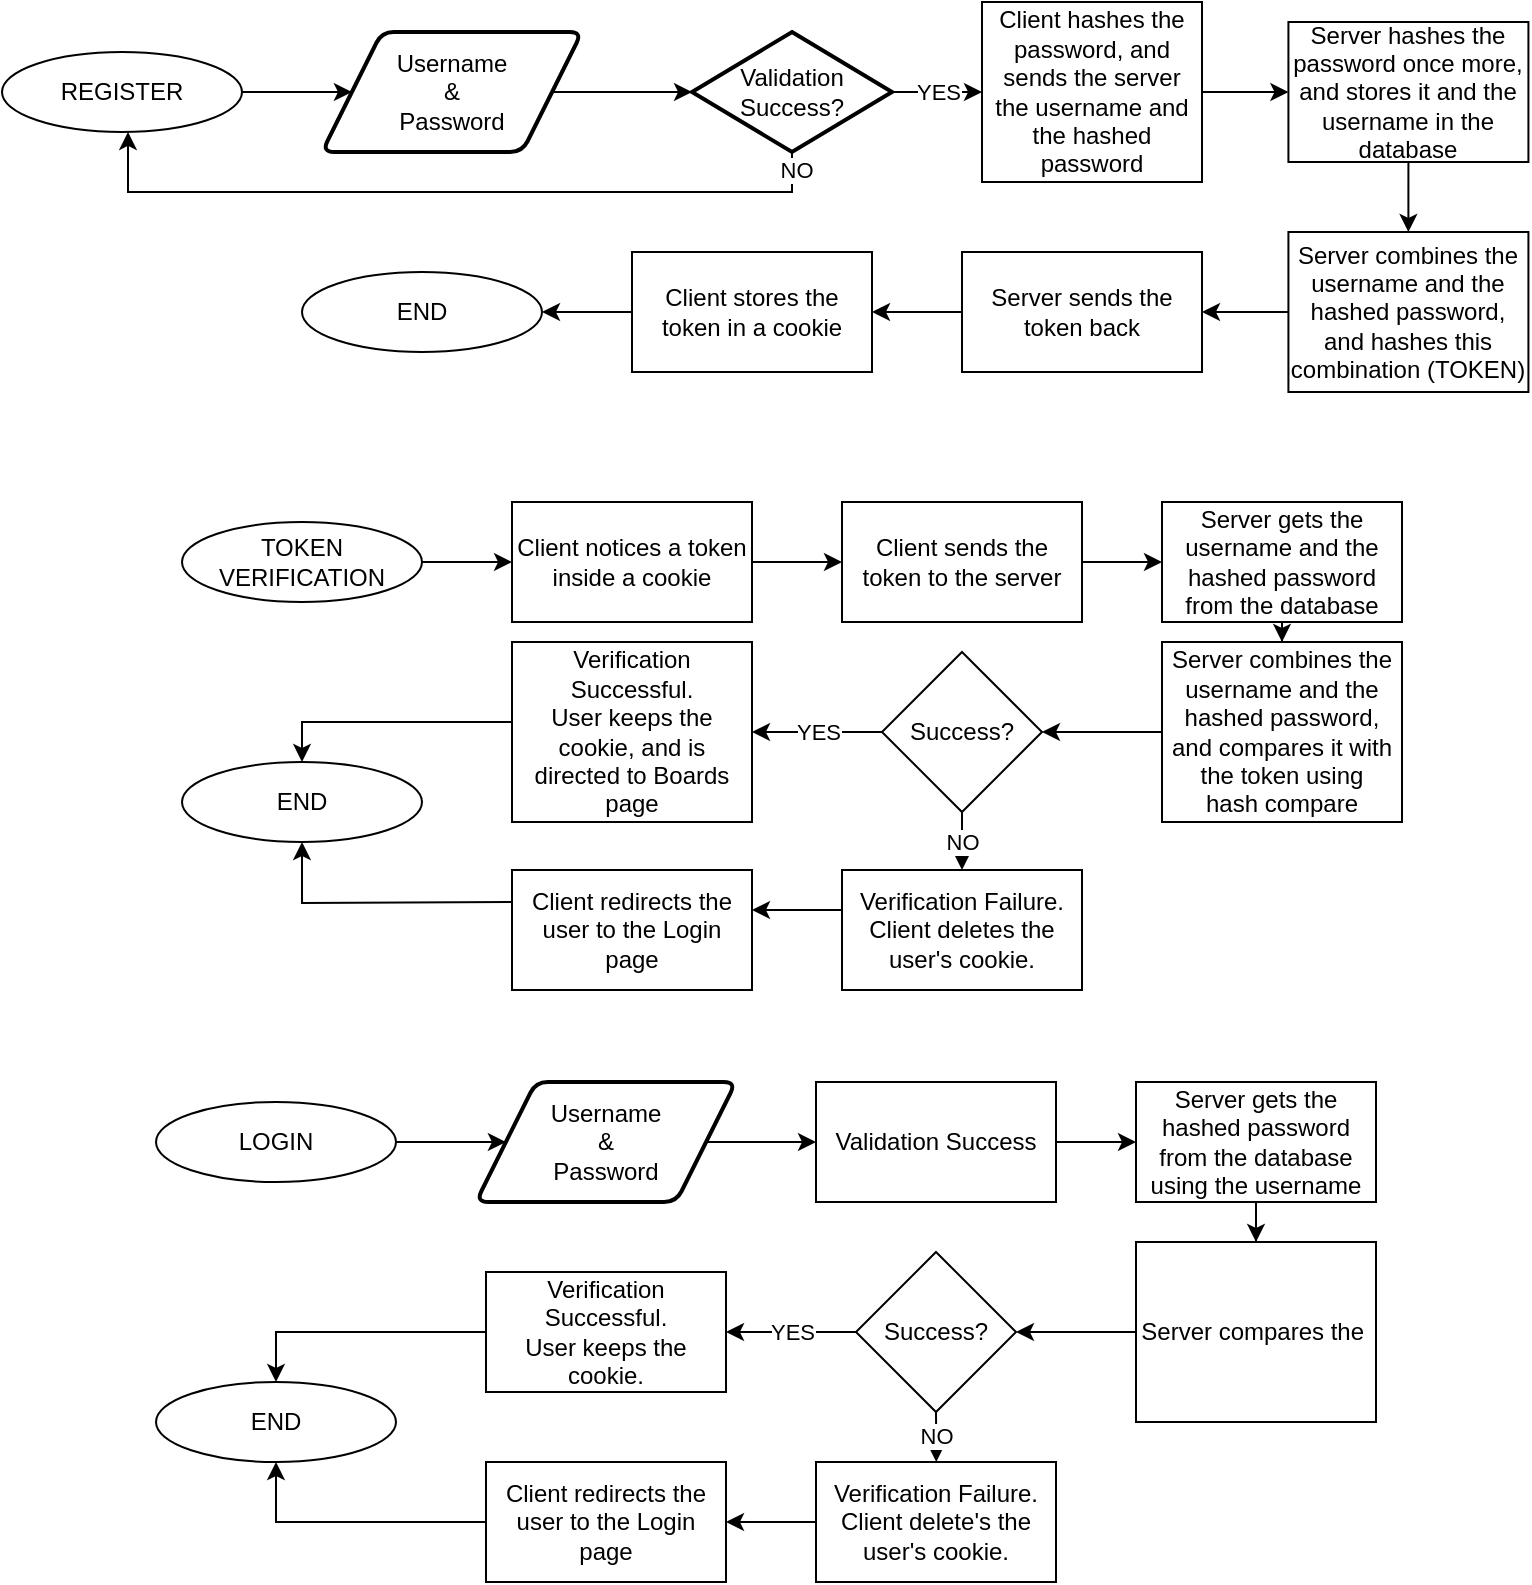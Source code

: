 <mxfile version="14.5.1" type="device"><diagram id="KpNT9vKjPk-aW6vP534S" name="Page-1"><mxGraphModel dx="1374" dy="836" grid="1" gridSize="10" guides="1" tooltips="1" connect="1" arrows="1" fold="1" page="1" pageScale="1" pageWidth="1169" pageHeight="827" math="0" shadow="0"><root><mxCell id="0"/><mxCell id="1" parent="0"/><mxCell id="bFfFapCgCoj8THiZvWb8-7" style="edgeStyle=orthogonalEdgeStyle;rounded=0;orthogonalLoop=1;jettySize=auto;html=1;exitX=1;exitY=0.5;exitDx=0;exitDy=0;entryX=0;entryY=0.5;entryDx=0;entryDy=0;" edge="1" parent="1" source="bFfFapCgCoj8THiZvWb8-2" target="bFfFapCgCoj8THiZvWb8-5"><mxGeometry relative="1" as="geometry"/></mxCell><mxCell id="bFfFapCgCoj8THiZvWb8-2" value="REGISTER" style="ellipse;whiteSpace=wrap;html=1;" vertex="1" parent="1"><mxGeometry x="203" y="35" width="120" height="40" as="geometry"/></mxCell><mxCell id="bFfFapCgCoj8THiZvWb8-68" style="edgeStyle=orthogonalEdgeStyle;rounded=0;orthogonalLoop=1;jettySize=auto;html=1;exitX=1;exitY=0.5;exitDx=0;exitDy=0;entryX=0;entryY=0.5;entryDx=0;entryDy=0;entryPerimeter=0;" edge="1" parent="1" source="bFfFapCgCoj8THiZvWb8-5" target="bFfFapCgCoj8THiZvWb8-67"><mxGeometry relative="1" as="geometry"/></mxCell><mxCell id="bFfFapCgCoj8THiZvWb8-5" value="Username&lt;br&gt;&amp;amp;&lt;br&gt;Password" style="shape=parallelogram;html=1;strokeWidth=2;perimeter=parallelogramPerimeter;whiteSpace=wrap;rounded=1;arcSize=12;size=0.23;" vertex="1" parent="1"><mxGeometry x="363" y="25" width="130" height="60" as="geometry"/></mxCell><mxCell id="bFfFapCgCoj8THiZvWb8-13" style="edgeStyle=orthogonalEdgeStyle;rounded=0;orthogonalLoop=1;jettySize=auto;html=1;exitX=0.5;exitY=1;exitDx=0;exitDy=0;" edge="1" parent="1" source="bFfFapCgCoj8THiZvWb8-11" target="bFfFapCgCoj8THiZvWb8-14"><mxGeometry relative="1" as="geometry"><mxPoint x="906.41" y="115" as="targetPoint"/></mxGeometry></mxCell><mxCell id="bFfFapCgCoj8THiZvWb8-11" value="Server hashes the password once more, and stores it and the username in the database" style="rounded=0;whiteSpace=wrap;html=1;" vertex="1" parent="1"><mxGeometry x="846.21" y="20" width="120" height="70" as="geometry"/></mxCell><mxCell id="bFfFapCgCoj8THiZvWb8-15" style="edgeStyle=orthogonalEdgeStyle;rounded=0;orthogonalLoop=1;jettySize=auto;html=1;exitX=0;exitY=0.5;exitDx=0;exitDy=0;entryX=1;entryY=0.5;entryDx=0;entryDy=0;" edge="1" parent="1" source="bFfFapCgCoj8THiZvWb8-14" target="bFfFapCgCoj8THiZvWb8-16"><mxGeometry relative="1" as="geometry"><mxPoint x="673" y="165.2" as="targetPoint"/></mxGeometry></mxCell><mxCell id="bFfFapCgCoj8THiZvWb8-14" value="Server combines the username and the hashed password, and hashes this combination (TOKEN)" style="rounded=0;whiteSpace=wrap;html=1;" vertex="1" parent="1"><mxGeometry x="846.21" y="125" width="120" height="80" as="geometry"/></mxCell><mxCell id="bFfFapCgCoj8THiZvWb8-18" style="edgeStyle=orthogonalEdgeStyle;rounded=0;orthogonalLoop=1;jettySize=auto;html=1;exitX=0;exitY=0.5;exitDx=0;exitDy=0;entryX=1;entryY=0.5;entryDx=0;entryDy=0;" edge="1" parent="1" source="bFfFapCgCoj8THiZvWb8-16" target="bFfFapCgCoj8THiZvWb8-17"><mxGeometry relative="1" as="geometry"/></mxCell><mxCell id="bFfFapCgCoj8THiZvWb8-16" value="Server sends the token back" style="rounded=0;whiteSpace=wrap;html=1;" vertex="1" parent="1"><mxGeometry x="683" y="135" width="120" height="60" as="geometry"/></mxCell><mxCell id="bFfFapCgCoj8THiZvWb8-20" style="edgeStyle=orthogonalEdgeStyle;rounded=0;orthogonalLoop=1;jettySize=auto;html=1;" edge="1" parent="1" source="bFfFapCgCoj8THiZvWb8-17" target="bFfFapCgCoj8THiZvWb8-19"><mxGeometry relative="1" as="geometry"/></mxCell><mxCell id="bFfFapCgCoj8THiZvWb8-17" value="Client stores the token in a cookie" style="rounded=0;whiteSpace=wrap;html=1;" vertex="1" parent="1"><mxGeometry x="518" y="135" width="120" height="60" as="geometry"/></mxCell><mxCell id="bFfFapCgCoj8THiZvWb8-19" value="END" style="ellipse;whiteSpace=wrap;html=1;" vertex="1" parent="1"><mxGeometry x="353" y="145" width="120" height="40" as="geometry"/></mxCell><mxCell id="bFfFapCgCoj8THiZvWb8-36" style="edgeStyle=orthogonalEdgeStyle;rounded=0;orthogonalLoop=1;jettySize=auto;html=1;entryX=0;entryY=0.5;entryDx=0;entryDy=0;" edge="1" parent="1" source="bFfFapCgCoj8THiZvWb8-22" target="bFfFapCgCoj8THiZvWb8-26"><mxGeometry relative="1" as="geometry"/></mxCell><mxCell id="bFfFapCgCoj8THiZvWb8-22" value="TOKEN VERIFICATION" style="ellipse;whiteSpace=wrap;html=1;" vertex="1" parent="1"><mxGeometry x="293" y="270" width="120" height="40" as="geometry"/></mxCell><mxCell id="bFfFapCgCoj8THiZvWb8-25" style="edgeStyle=orthogonalEdgeStyle;rounded=0;orthogonalLoop=1;jettySize=auto;html=1;exitX=1;exitY=0.5;exitDx=0;exitDy=0;entryX=0;entryY=0.5;entryDx=0;entryDy=0;" edge="1" parent="1" source="bFfFapCgCoj8THiZvWb8-63" target="bFfFapCgCoj8THiZvWb8-28"><mxGeometry relative="1" as="geometry"/></mxCell><mxCell id="bFfFapCgCoj8THiZvWb8-26" value="Client notices a token inside a cookie" style="rounded=0;whiteSpace=wrap;html=1;" vertex="1" parent="1"><mxGeometry x="458" y="260" width="120" height="60" as="geometry"/></mxCell><mxCell id="bFfFapCgCoj8THiZvWb8-27" style="edgeStyle=orthogonalEdgeStyle;rounded=0;orthogonalLoop=1;jettySize=auto;html=1;exitX=0.5;exitY=1;exitDx=0;exitDy=0;" edge="1" parent="1" source="bFfFapCgCoj8THiZvWb8-28" target="bFfFapCgCoj8THiZvWb8-30"><mxGeometry relative="1" as="geometry"><mxPoint x="843.2" y="350" as="targetPoint"/></mxGeometry></mxCell><mxCell id="bFfFapCgCoj8THiZvWb8-28" value="Server gets the username and the hashed password from the database" style="rounded=0;whiteSpace=wrap;html=1;" vertex="1" parent="1"><mxGeometry x="783" y="260" width="120" height="60" as="geometry"/></mxCell><mxCell id="bFfFapCgCoj8THiZvWb8-39" style="edgeStyle=orthogonalEdgeStyle;rounded=0;orthogonalLoop=1;jettySize=auto;html=1;exitX=0;exitY=0.5;exitDx=0;exitDy=0;entryX=1;entryY=0.5;entryDx=0;entryDy=0;" edge="1" parent="1" source="bFfFapCgCoj8THiZvWb8-30" target="bFfFapCgCoj8THiZvWb8-37"><mxGeometry relative="1" as="geometry"/></mxCell><mxCell id="bFfFapCgCoj8THiZvWb8-30" value="Server combines the username and the hashed password, and compares it with the token using &lt;br&gt;hash compare" style="rounded=0;whiteSpace=wrap;html=1;" vertex="1" parent="1"><mxGeometry x="783" y="330" width="120" height="90" as="geometry"/></mxCell><mxCell id="bFfFapCgCoj8THiZvWb8-33" style="edgeStyle=orthogonalEdgeStyle;rounded=0;orthogonalLoop=1;jettySize=auto;html=1;" edge="1" parent="1" source="bFfFapCgCoj8THiZvWb8-34" target="bFfFapCgCoj8THiZvWb8-35"><mxGeometry relative="1" as="geometry"><mxPoint x="353" y="410" as="targetPoint"/><Array as="points"><mxPoint x="353" y="370"/></Array></mxGeometry></mxCell><mxCell id="bFfFapCgCoj8THiZvWb8-34" value="Verification Successful.&lt;br&gt;User keeps the cookie, and is directed to Boards page" style="rounded=0;whiteSpace=wrap;html=1;" vertex="1" parent="1"><mxGeometry x="458" y="330" width="120" height="90" as="geometry"/></mxCell><mxCell id="bFfFapCgCoj8THiZvWb8-35" value="END" style="ellipse;whiteSpace=wrap;html=1;" vertex="1" parent="1"><mxGeometry x="293" y="390" width="120" height="40" as="geometry"/></mxCell><mxCell id="bFfFapCgCoj8THiZvWb8-38" value="YES" style="edgeStyle=orthogonalEdgeStyle;rounded=0;orthogonalLoop=1;jettySize=auto;html=1;exitX=0;exitY=0.5;exitDx=0;exitDy=0;entryX=1;entryY=0.5;entryDx=0;entryDy=0;" edge="1" parent="1" source="bFfFapCgCoj8THiZvWb8-37" target="bFfFapCgCoj8THiZvWb8-34"><mxGeometry relative="1" as="geometry"/></mxCell><mxCell id="bFfFapCgCoj8THiZvWb8-40" value="NO" style="edgeStyle=orthogonalEdgeStyle;rounded=0;orthogonalLoop=1;jettySize=auto;html=1;exitX=0.5;exitY=1;exitDx=0;exitDy=0;" edge="1" parent="1" source="bFfFapCgCoj8THiZvWb8-37" target="bFfFapCgCoj8THiZvWb8-41"><mxGeometry relative="1" as="geometry"><mxPoint x="683.143" y="470" as="targetPoint"/></mxGeometry></mxCell><mxCell id="bFfFapCgCoj8THiZvWb8-37" value="Success?" style="rhombus;whiteSpace=wrap;html=1;" vertex="1" parent="1"><mxGeometry x="643" y="335" width="80" height="80" as="geometry"/></mxCell><mxCell id="bFfFapCgCoj8THiZvWb8-44" style="edgeStyle=orthogonalEdgeStyle;rounded=0;orthogonalLoop=1;jettySize=auto;html=1;exitX=0;exitY=0.5;exitDx=0;exitDy=0;entryX=1;entryY=0.5;entryDx=0;entryDy=0;" edge="1" parent="1"><mxGeometry relative="1" as="geometry"><mxPoint x="623" y="464" as="sourcePoint"/><mxPoint x="578" y="464" as="targetPoint"/></mxGeometry></mxCell><mxCell id="bFfFapCgCoj8THiZvWb8-41" value="Verification Failure.&lt;br&gt;Client deletes the user's cookie." style="rounded=0;whiteSpace=wrap;html=1;" vertex="1" parent="1"><mxGeometry x="623" y="444" width="120" height="60" as="geometry"/></mxCell><mxCell id="bFfFapCgCoj8THiZvWb8-43" style="edgeStyle=orthogonalEdgeStyle;rounded=0;orthogonalLoop=1;jettySize=auto;html=1;exitX=0;exitY=0.5;exitDx=0;exitDy=0;" edge="1" parent="1" target="bFfFapCgCoj8THiZvWb8-35"><mxGeometry relative="1" as="geometry"><mxPoint x="458" y="460" as="sourcePoint"/><mxPoint x="353" y="430.0" as="targetPoint"/></mxGeometry></mxCell><mxCell id="bFfFapCgCoj8THiZvWb8-42" value="Client redirects the user to the Login page" style="rounded=0;whiteSpace=wrap;html=1;" vertex="1" parent="1"><mxGeometry x="458" y="444" width="120" height="60" as="geometry"/></mxCell><mxCell id="bFfFapCgCoj8THiZvWb8-45" style="edgeStyle=orthogonalEdgeStyle;rounded=0;orthogonalLoop=1;jettySize=auto;html=1;entryX=0;entryY=0.5;entryDx=0;entryDy=0;" edge="1" parent="1" source="bFfFapCgCoj8THiZvWb8-65" target="bFfFapCgCoj8THiZvWb8-48"><mxGeometry relative="1" as="geometry"/></mxCell><mxCell id="bFfFapCgCoj8THiZvWb8-46" value="LOGIN" style="ellipse;whiteSpace=wrap;html=1;" vertex="1" parent="1"><mxGeometry x="280" y="560" width="120" height="40" as="geometry"/></mxCell><mxCell id="bFfFapCgCoj8THiZvWb8-47" style="edgeStyle=orthogonalEdgeStyle;rounded=0;orthogonalLoop=1;jettySize=auto;html=1;exitX=1;exitY=0.5;exitDx=0;exitDy=0;entryX=0;entryY=0.5;entryDx=0;entryDy=0;" edge="1" parent="1" source="bFfFapCgCoj8THiZvWb8-48" target="bFfFapCgCoj8THiZvWb8-50"><mxGeometry relative="1" as="geometry"/></mxCell><mxCell id="bFfFapCgCoj8THiZvWb8-48" value="Validation Success" style="rounded=0;whiteSpace=wrap;html=1;" vertex="1" parent="1"><mxGeometry x="610" y="550" width="120" height="60" as="geometry"/></mxCell><mxCell id="bFfFapCgCoj8THiZvWb8-49" style="edgeStyle=orthogonalEdgeStyle;rounded=0;orthogonalLoop=1;jettySize=auto;html=1;exitX=0.5;exitY=1;exitDx=0;exitDy=0;" edge="1" parent="1" source="bFfFapCgCoj8THiZvWb8-50" target="bFfFapCgCoj8THiZvWb8-52"><mxGeometry relative="1" as="geometry"><mxPoint x="830.2" y="640" as="targetPoint"/></mxGeometry></mxCell><mxCell id="bFfFapCgCoj8THiZvWb8-50" value="Server gets the hashed password from the database using the username" style="rounded=0;whiteSpace=wrap;html=1;" vertex="1" parent="1"><mxGeometry x="770" y="550" width="120" height="60" as="geometry"/></mxCell><mxCell id="bFfFapCgCoj8THiZvWb8-51" style="edgeStyle=orthogonalEdgeStyle;rounded=0;orthogonalLoop=1;jettySize=auto;html=1;exitX=0;exitY=0.5;exitDx=0;exitDy=0;entryX=1;entryY=0.5;entryDx=0;entryDy=0;" edge="1" parent="1" source="bFfFapCgCoj8THiZvWb8-52" target="bFfFapCgCoj8THiZvWb8-58"><mxGeometry relative="1" as="geometry"/></mxCell><mxCell id="bFfFapCgCoj8THiZvWb8-52" value="Server compares the&amp;nbsp;" style="rounded=0;whiteSpace=wrap;html=1;" vertex="1" parent="1"><mxGeometry x="770" y="630" width="120" height="90" as="geometry"/></mxCell><mxCell id="bFfFapCgCoj8THiZvWb8-53" style="edgeStyle=orthogonalEdgeStyle;rounded=0;orthogonalLoop=1;jettySize=auto;html=1;" edge="1" parent="1" source="bFfFapCgCoj8THiZvWb8-54" target="bFfFapCgCoj8THiZvWb8-55"><mxGeometry relative="1" as="geometry"><Array as="points"><mxPoint x="340" y="675"/></Array></mxGeometry></mxCell><mxCell id="bFfFapCgCoj8THiZvWb8-54" value="Verification Successful.&lt;br&gt;User keeps the cookie." style="rounded=0;whiteSpace=wrap;html=1;" vertex="1" parent="1"><mxGeometry x="445" y="645" width="120" height="60" as="geometry"/></mxCell><mxCell id="bFfFapCgCoj8THiZvWb8-55" value="END" style="ellipse;whiteSpace=wrap;html=1;" vertex="1" parent="1"><mxGeometry x="280" y="700" width="120" height="40" as="geometry"/></mxCell><mxCell id="bFfFapCgCoj8THiZvWb8-56" value="YES" style="edgeStyle=orthogonalEdgeStyle;rounded=0;orthogonalLoop=1;jettySize=auto;html=1;exitX=0;exitY=0.5;exitDx=0;exitDy=0;entryX=1;entryY=0.5;entryDx=0;entryDy=0;" edge="1" parent="1" source="bFfFapCgCoj8THiZvWb8-58" target="bFfFapCgCoj8THiZvWb8-54"><mxGeometry relative="1" as="geometry"/></mxCell><mxCell id="bFfFapCgCoj8THiZvWb8-57" value="NO" style="edgeStyle=orthogonalEdgeStyle;rounded=0;orthogonalLoop=1;jettySize=auto;html=1;exitX=0.5;exitY=1;exitDx=0;exitDy=0;" edge="1" parent="1" source="bFfFapCgCoj8THiZvWb8-58"><mxGeometry relative="1" as="geometry"><mxPoint x="670.143" y="740" as="targetPoint"/></mxGeometry></mxCell><mxCell id="bFfFapCgCoj8THiZvWb8-58" value="Success?" style="rhombus;whiteSpace=wrap;html=1;" vertex="1" parent="1"><mxGeometry x="630" y="635" width="80" height="80" as="geometry"/></mxCell><mxCell id="bFfFapCgCoj8THiZvWb8-59" style="edgeStyle=orthogonalEdgeStyle;rounded=0;orthogonalLoop=1;jettySize=auto;html=1;exitX=0;exitY=0.5;exitDx=0;exitDy=0;entryX=1;entryY=0.5;entryDx=0;entryDy=0;" edge="1" parent="1" source="bFfFapCgCoj8THiZvWb8-60" target="bFfFapCgCoj8THiZvWb8-62"><mxGeometry relative="1" as="geometry"/></mxCell><mxCell id="bFfFapCgCoj8THiZvWb8-60" value="Verification Failure.&lt;br&gt;Client delete's the user's cookie." style="rounded=0;whiteSpace=wrap;html=1;" vertex="1" parent="1"><mxGeometry x="610" y="740" width="120" height="60" as="geometry"/></mxCell><mxCell id="bFfFapCgCoj8THiZvWb8-61" style="edgeStyle=orthogonalEdgeStyle;rounded=0;orthogonalLoop=1;jettySize=auto;html=1;exitX=0;exitY=0.5;exitDx=0;exitDy=0;entryX=0.5;entryY=1;entryDx=0;entryDy=0;" edge="1" parent="1" source="bFfFapCgCoj8THiZvWb8-62" target="bFfFapCgCoj8THiZvWb8-55"><mxGeometry relative="1" as="geometry"/></mxCell><mxCell id="bFfFapCgCoj8THiZvWb8-62" value="Client redirects the user to the Login page" style="rounded=0;whiteSpace=wrap;html=1;" vertex="1" parent="1"><mxGeometry x="445" y="740" width="120" height="60" as="geometry"/></mxCell><mxCell id="bFfFapCgCoj8THiZvWb8-63" value="Client sends the token to the server" style="rounded=0;whiteSpace=wrap;html=1;" vertex="1" parent="1"><mxGeometry x="623" y="260" width="120" height="60" as="geometry"/></mxCell><mxCell id="bFfFapCgCoj8THiZvWb8-64" style="edgeStyle=orthogonalEdgeStyle;rounded=0;orthogonalLoop=1;jettySize=auto;html=1;exitX=1;exitY=0.5;exitDx=0;exitDy=0;entryX=0;entryY=0.5;entryDx=0;entryDy=0;" edge="1" parent="1" source="bFfFapCgCoj8THiZvWb8-26" target="bFfFapCgCoj8THiZvWb8-63"><mxGeometry relative="1" as="geometry"><mxPoint x="578" y="290" as="sourcePoint"/><mxPoint x="783" y="290" as="targetPoint"/></mxGeometry></mxCell><mxCell id="bFfFapCgCoj8THiZvWb8-65" value="Username&lt;br&gt;&amp;amp;&lt;br&gt;Password" style="shape=parallelogram;html=1;strokeWidth=2;perimeter=parallelogramPerimeter;whiteSpace=wrap;rounded=1;arcSize=12;size=0.23;" vertex="1" parent="1"><mxGeometry x="440" y="550" width="130" height="60" as="geometry"/></mxCell><mxCell id="bFfFapCgCoj8THiZvWb8-66" style="edgeStyle=orthogonalEdgeStyle;rounded=0;orthogonalLoop=1;jettySize=auto;html=1;entryX=0;entryY=0.5;entryDx=0;entryDy=0;" edge="1" parent="1" source="bFfFapCgCoj8THiZvWb8-46" target="bFfFapCgCoj8THiZvWb8-65"><mxGeometry relative="1" as="geometry"><mxPoint x="400" y="580" as="sourcePoint"/><mxPoint x="610" y="580" as="targetPoint"/></mxGeometry></mxCell><mxCell id="bFfFapCgCoj8THiZvWb8-69" value="" style="edgeStyle=orthogonalEdgeStyle;rounded=0;orthogonalLoop=1;jettySize=auto;html=1;exitX=0.5;exitY=1;exitDx=0;exitDy=0;exitPerimeter=0;" edge="1" parent="1" source="bFfFapCgCoj8THiZvWb8-67" target="bFfFapCgCoj8THiZvWb8-2"><mxGeometry relative="1" as="geometry"><mxPoint x="598" y="115" as="targetPoint"/><Array as="points"><mxPoint x="598" y="105"/><mxPoint x="266" y="105"/></Array></mxGeometry></mxCell><mxCell id="bFfFapCgCoj8THiZvWb8-71" value="NO" style="edgeLabel;html=1;align=center;verticalAlign=middle;resizable=0;points=[];" vertex="1" connectable="0" parent="bFfFapCgCoj8THiZvWb8-69"><mxGeometry x="-0.952" y="2" relative="1" as="geometry"><mxPoint as="offset"/></mxGeometry></mxCell><mxCell id="bFfFapCgCoj8THiZvWb8-72" style="edgeStyle=orthogonalEdgeStyle;rounded=0;orthogonalLoop=1;jettySize=auto;html=1;exitX=1;exitY=0.5;exitDx=0;exitDy=0;exitPerimeter=0;" edge="1" parent="1" source="bFfFapCgCoj8THiZvWb8-74" target="bFfFapCgCoj8THiZvWb8-11"><mxGeometry relative="1" as="geometry"/></mxCell><mxCell id="bFfFapCgCoj8THiZvWb8-67" value="Validation Success?" style="strokeWidth=2;html=1;shape=mxgraph.flowchart.decision;whiteSpace=wrap;" vertex="1" parent="1"><mxGeometry x="548" y="25" width="100" height="60" as="geometry"/></mxCell><mxCell id="bFfFapCgCoj8THiZvWb8-74" value="Client hashes the password, and sends the server the username and the hashed password" style="rounded=0;whiteSpace=wrap;html=1;" vertex="1" parent="1"><mxGeometry x="693" y="10" width="110" height="90" as="geometry"/></mxCell><mxCell id="bFfFapCgCoj8THiZvWb8-75" value="YES" style="edgeStyle=orthogonalEdgeStyle;rounded=0;orthogonalLoop=1;jettySize=auto;html=1;exitX=1;exitY=0.5;exitDx=0;exitDy=0;exitPerimeter=0;" edge="1" parent="1" source="bFfFapCgCoj8THiZvWb8-67" target="bFfFapCgCoj8THiZvWb8-74"><mxGeometry relative="1" as="geometry"><mxPoint x="648" y="55" as="sourcePoint"/><mxPoint x="846.21" y="55" as="targetPoint"/></mxGeometry></mxCell></root></mxGraphModel></diagram></mxfile>